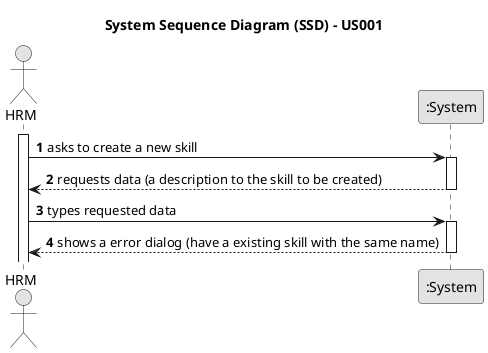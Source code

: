 @startuml
skinparam monochrome true
skinparam packageStyle rectangle
skinparam shadowing false

title System Sequence Diagram (SSD) - US001

autonumber

actor "HRM" as HRM
participant ":System" as System

activate HRM

    HRM -> System : asks to create a new skill
    activate System

        System --> HRM : requests data (a description to the skill to be created)
    deactivate System

    HRM -> System : types requested data
    activate System

        System --> HRM : shows a error dialog (have a existing skill with the same name)
    deactivate System


@enduml